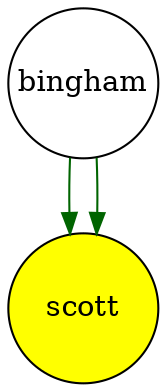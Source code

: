 digraph fullagr_bingham_scott { 
 K=0.6 
 "bingham" -> { "scott" } [color="darkgreen", arrowhead="normal", penwidth=1, href="#12"]; 
 "bingham" -> { "scott" } [color="darkgreen", arrowhead="normal", penwidth=1, href="#61"]; 
 "bingham" [shape="circle", fixedsize="true", height=1, width=1, style="filled", fillcolor="white", href="#bingham"]; 
 "scott" [shape="circle", fixedsize="true", height=1, width=1, style="filled", fillcolor="yellow", href="#scott"]; 

}